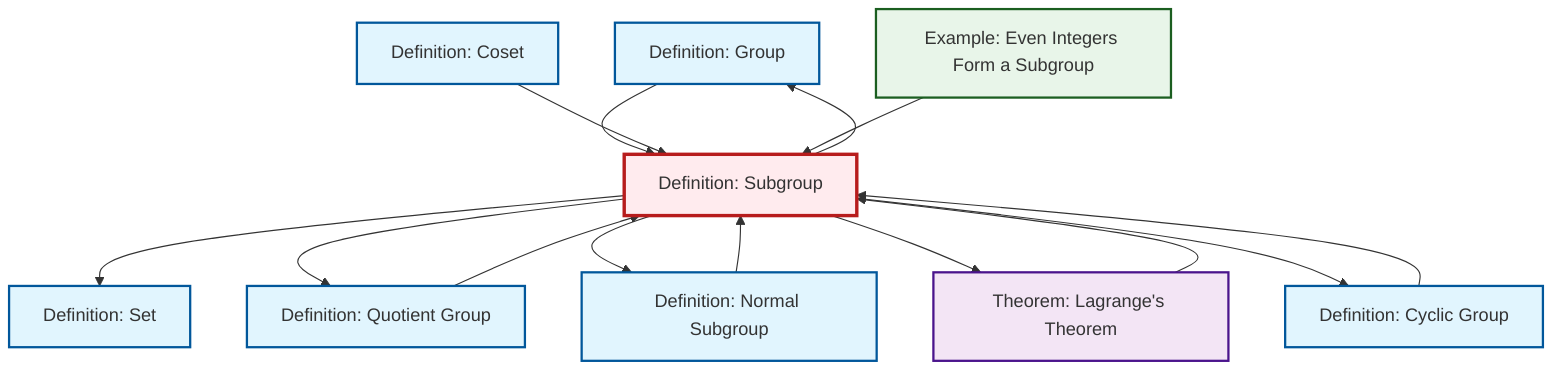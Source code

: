 graph TD
    classDef definition fill:#e1f5fe,stroke:#01579b,stroke-width:2px
    classDef theorem fill:#f3e5f5,stroke:#4a148c,stroke-width:2px
    classDef axiom fill:#fff3e0,stroke:#e65100,stroke-width:2px
    classDef example fill:#e8f5e9,stroke:#1b5e20,stroke-width:2px
    classDef current fill:#ffebee,stroke:#b71c1c,stroke-width:3px
    def-group["Definition: Group"]:::definition
    def-quotient-group["Definition: Quotient Group"]:::definition
    ex-even-integers-subgroup["Example: Even Integers Form a Subgroup"]:::example
    def-cyclic-group["Definition: Cyclic Group"]:::definition
    def-subgroup["Definition: Subgroup"]:::definition
    def-normal-subgroup["Definition: Normal Subgroup"]:::definition
    thm-lagrange["Theorem: Lagrange's Theorem"]:::theorem
    def-set["Definition: Set"]:::definition
    def-coset["Definition: Coset"]:::definition
    def-cyclic-group --> def-subgroup
    def-group --> def-subgroup
    def-subgroup --> def-set
    def-subgroup --> def-quotient-group
    def-quotient-group --> def-subgroup
    def-subgroup --> def-normal-subgroup
    def-subgroup --> thm-lagrange
    def-coset --> def-subgroup
    thm-lagrange --> def-subgroup
    def-normal-subgroup --> def-subgroup
    ex-even-integers-subgroup --> def-subgroup
    def-subgroup --> def-group
    def-subgroup --> def-cyclic-group
    class def-subgroup current